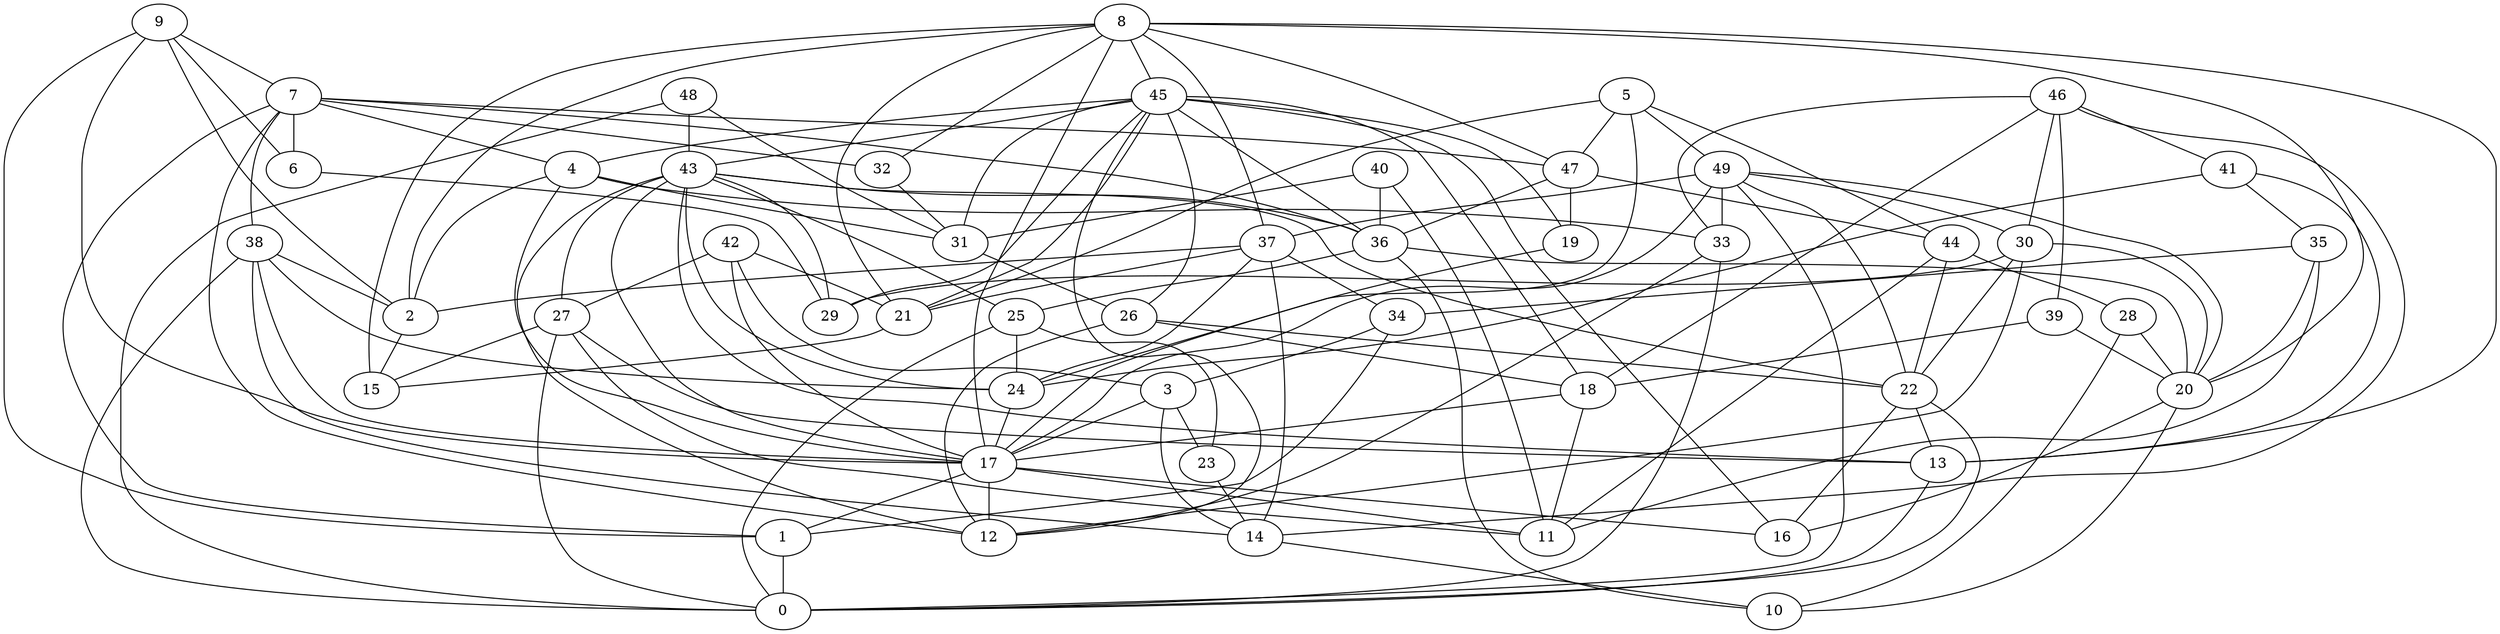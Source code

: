 digraph GG_graph {

subgraph G_graph {
edge [color = black]
"20" -> "10" [dir = none]
"20" -> "16" [dir = none]
"19" -> "17" [dir = none]
"48" -> "31" [dir = none]
"48" -> "43" [dir = none]
"48" -> "0" [dir = none]
"9" -> "6" [dir = none]
"9" -> "1" [dir = none]
"9" -> "17" [dir = none]
"9" -> "7" [dir = none]
"9" -> "2" [dir = none]
"47" -> "36" [dir = none]
"47" -> "44" [dir = none]
"47" -> "19" [dir = none]
"23" -> "14" [dir = none]
"21" -> "15" [dir = none]
"31" -> "26" [dir = none]
"14" -> "10" [dir = none]
"34" -> "3" [dir = none]
"34" -> "1" [dir = none]
"8" -> "47" [dir = none]
"8" -> "32" [dir = none]
"8" -> "21" [dir = none]
"8" -> "37" [dir = none]
"8" -> "20" [dir = none]
"8" -> "17" [dir = none]
"8" -> "15" [dir = none]
"8" -> "45" [dir = none]
"8" -> "2" [dir = none]
"8" -> "13" [dir = none]
"38" -> "2" [dir = none]
"38" -> "0" [dir = none]
"38" -> "14" [dir = none]
"38" -> "17" [dir = none]
"38" -> "24" [dir = none]
"2" -> "15" [dir = none]
"25" -> "24" [dir = none]
"25" -> "0" [dir = none]
"25" -> "23" [dir = none]
"22" -> "13" [dir = none]
"22" -> "16" [dir = none]
"22" -> "0" [dir = none]
"3" -> "14" [dir = none]
"3" -> "17" [dir = none]
"3" -> "23" [dir = none]
"6" -> "29" [dir = none]
"30" -> "12" [dir = none]
"30" -> "22" [dir = none]
"30" -> "20" [dir = none]
"30" -> "29" [dir = none]
"45" -> "29" [dir = none]
"45" -> "18" [dir = none]
"45" -> "12" [dir = none]
"45" -> "4" [dir = none]
"45" -> "43" [dir = none]
"45" -> "19" [dir = none]
"45" -> "26" [dir = none]
"45" -> "36" [dir = none]
"45" -> "21" [dir = none]
"45" -> "16" [dir = none]
"45" -> "31" [dir = none]
"32" -> "31" [dir = none]
"26" -> "18" [dir = none]
"26" -> "12" [dir = none]
"26" -> "22" [dir = none]
"37" -> "2" [dir = none]
"37" -> "34" [dir = none]
"37" -> "14" [dir = none]
"37" -> "24" [dir = none]
"37" -> "21" [dir = none]
"7" -> "1" [dir = none]
"7" -> "38" [dir = none]
"7" -> "6" [dir = none]
"7" -> "32" [dir = none]
"7" -> "4" [dir = none]
"7" -> "47" [dir = none]
"7" -> "36" [dir = none]
"7" -> "12" [dir = none]
"46" -> "33" [dir = none]
"46" -> "41" [dir = none]
"46" -> "18" [dir = none]
"46" -> "30" [dir = none]
"46" -> "39" [dir = none]
"46" -> "14" [dir = none]
"43" -> "12" [dir = none]
"43" -> "29" [dir = none]
"43" -> "25" [dir = none]
"43" -> "13" [dir = none]
"43" -> "27" [dir = none]
"43" -> "17" [dir = none]
"43" -> "24" [dir = none]
"43" -> "22" [dir = none]
"43" -> "36" [dir = none]
"1" -> "0" [dir = none]
"36" -> "20" [dir = none]
"36" -> "10" [dir = none]
"36" -> "25" [dir = none]
"5" -> "44" [dir = none]
"5" -> "47" [dir = none]
"5" -> "49" [dir = none]
"5" -> "21" [dir = none]
"5" -> "24" [dir = none]
"28" -> "20" [dir = none]
"28" -> "10" [dir = none]
"41" -> "35" [dir = none]
"41" -> "13" [dir = none]
"41" -> "24" [dir = none]
"35" -> "11" [dir = none]
"35" -> "20" [dir = none]
"35" -> "34" [dir = none]
"27" -> "13" [dir = none]
"27" -> "11" [dir = none]
"27" -> "0" [dir = none]
"27" -> "15" [dir = none]
"24" -> "17" [dir = none]
"42" -> "3" [dir = none]
"42" -> "21" [dir = none]
"42" -> "17" [dir = none]
"42" -> "27" [dir = none]
"49" -> "37" [dir = none]
"49" -> "20" [dir = none]
"49" -> "0" [dir = none]
"49" -> "30" [dir = none]
"49" -> "22" [dir = none]
"49" -> "33" [dir = none]
"49" -> "17" [dir = none]
"44" -> "28" [dir = none]
"44" -> "22" [dir = none]
"44" -> "11" [dir = none]
"33" -> "12" [dir = none]
"33" -> "0" [dir = none]
"4" -> "31" [dir = none]
"4" -> "17" [dir = none]
"4" -> "2" [dir = none]
"4" -> "33" [dir = none]
"18" -> "17" [dir = none]
"18" -> "11" [dir = none]
"39" -> "20" [dir = none]
"39" -> "18" [dir = none]
"17" -> "12" [dir = none]
"17" -> "16" [dir = none]
"17" -> "11" [dir = none]
"17" -> "1" [dir = none]
"40" -> "36" [dir = none]
"40" -> "31" [dir = none]
"40" -> "11" [dir = none]
"13" -> "0" [dir = none]
}

}
